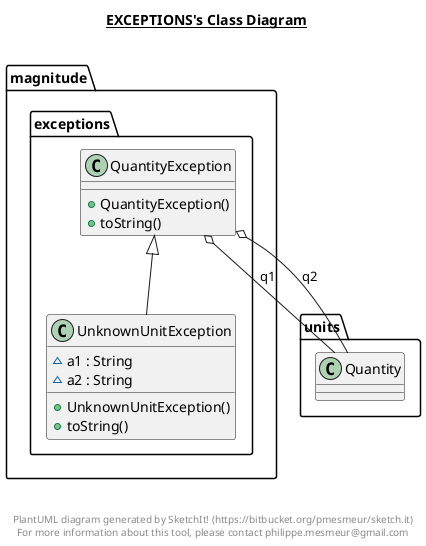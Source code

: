 @startuml

title __EXCEPTIONS's Class Diagram__\n

  namespace magnitude {
    namespace exceptions {
      class magnitude.exceptions.QuantityException {
          + QuantityException()
          + toString()
      }
    }
  }
  

  namespace magnitude {
    namespace exceptions {
      class magnitude.exceptions.UnknownUnitException {
          ~ a1 : String
          ~ a2 : String
          + UnknownUnitException()
          + toString()
      }
    }
  }
  

  magnitude.exceptions.QuantityException o-- units.Quantity : q1
  magnitude.exceptions.QuantityException o-- units.Quantity : q2
  magnitude.exceptions.UnknownUnitException -up-|> magnitude.exceptions.QuantityException


right footer


PlantUML diagram generated by SketchIt! (https://bitbucket.org/pmesmeur/sketch.it)
For more information about this tool, please contact philippe.mesmeur@gmail.com
endfooter

@enduml
